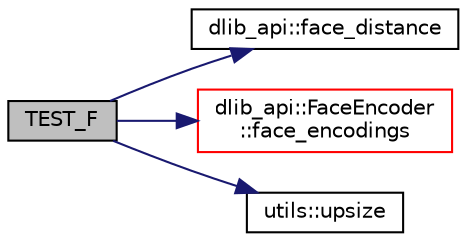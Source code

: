 digraph "TEST_F"
{
 // LATEX_PDF_SIZE
  edge [fontname="Helvetica",fontsize="10",labelfontname="Helvetica",labelfontsize="10"];
  node [fontname="Helvetica",fontsize="10",shape=record];
  rankdir="LR";
  Node1 [label="TEST_F",height=0.2,width=0.4,color="black", fillcolor="grey75", style="filled", fontcolor="black",tooltip=" "];
  Node1 -> Node2 [color="midnightblue",fontsize="10",style="solid",fontname="Helvetica"];
  Node2 [label="dlib_api::face_distance",height=0.2,width=0.4,color="black", fillcolor="white", style="filled",URL="$namespacedlib__api.html#a5f63fa8f69d1f2d188c34eb83a5fcc21",tooltip=" "];
  Node1 -> Node3 [color="midnightblue",fontsize="10",style="solid",fontname="Helvetica"];
  Node3 [label="dlib_api::FaceEncoder\l::face_encodings",height=0.2,width=0.4,color="red", fillcolor="white", style="filled",URL="$classdlib__api_1_1_face_encoder.html#af1632981b17255233c575e6580b64630",tooltip=" "];
  Node1 -> Node5 [color="midnightblue",fontsize="10",style="solid",fontname="Helvetica"];
  Node5 [label="utils::upsize",height=0.2,width=0.4,color="black", fillcolor="white", style="filled",URL="$namespaceutils.html#ad1b037751326ea08d5723ec2ad8c13aa",tooltip=" "];
}
